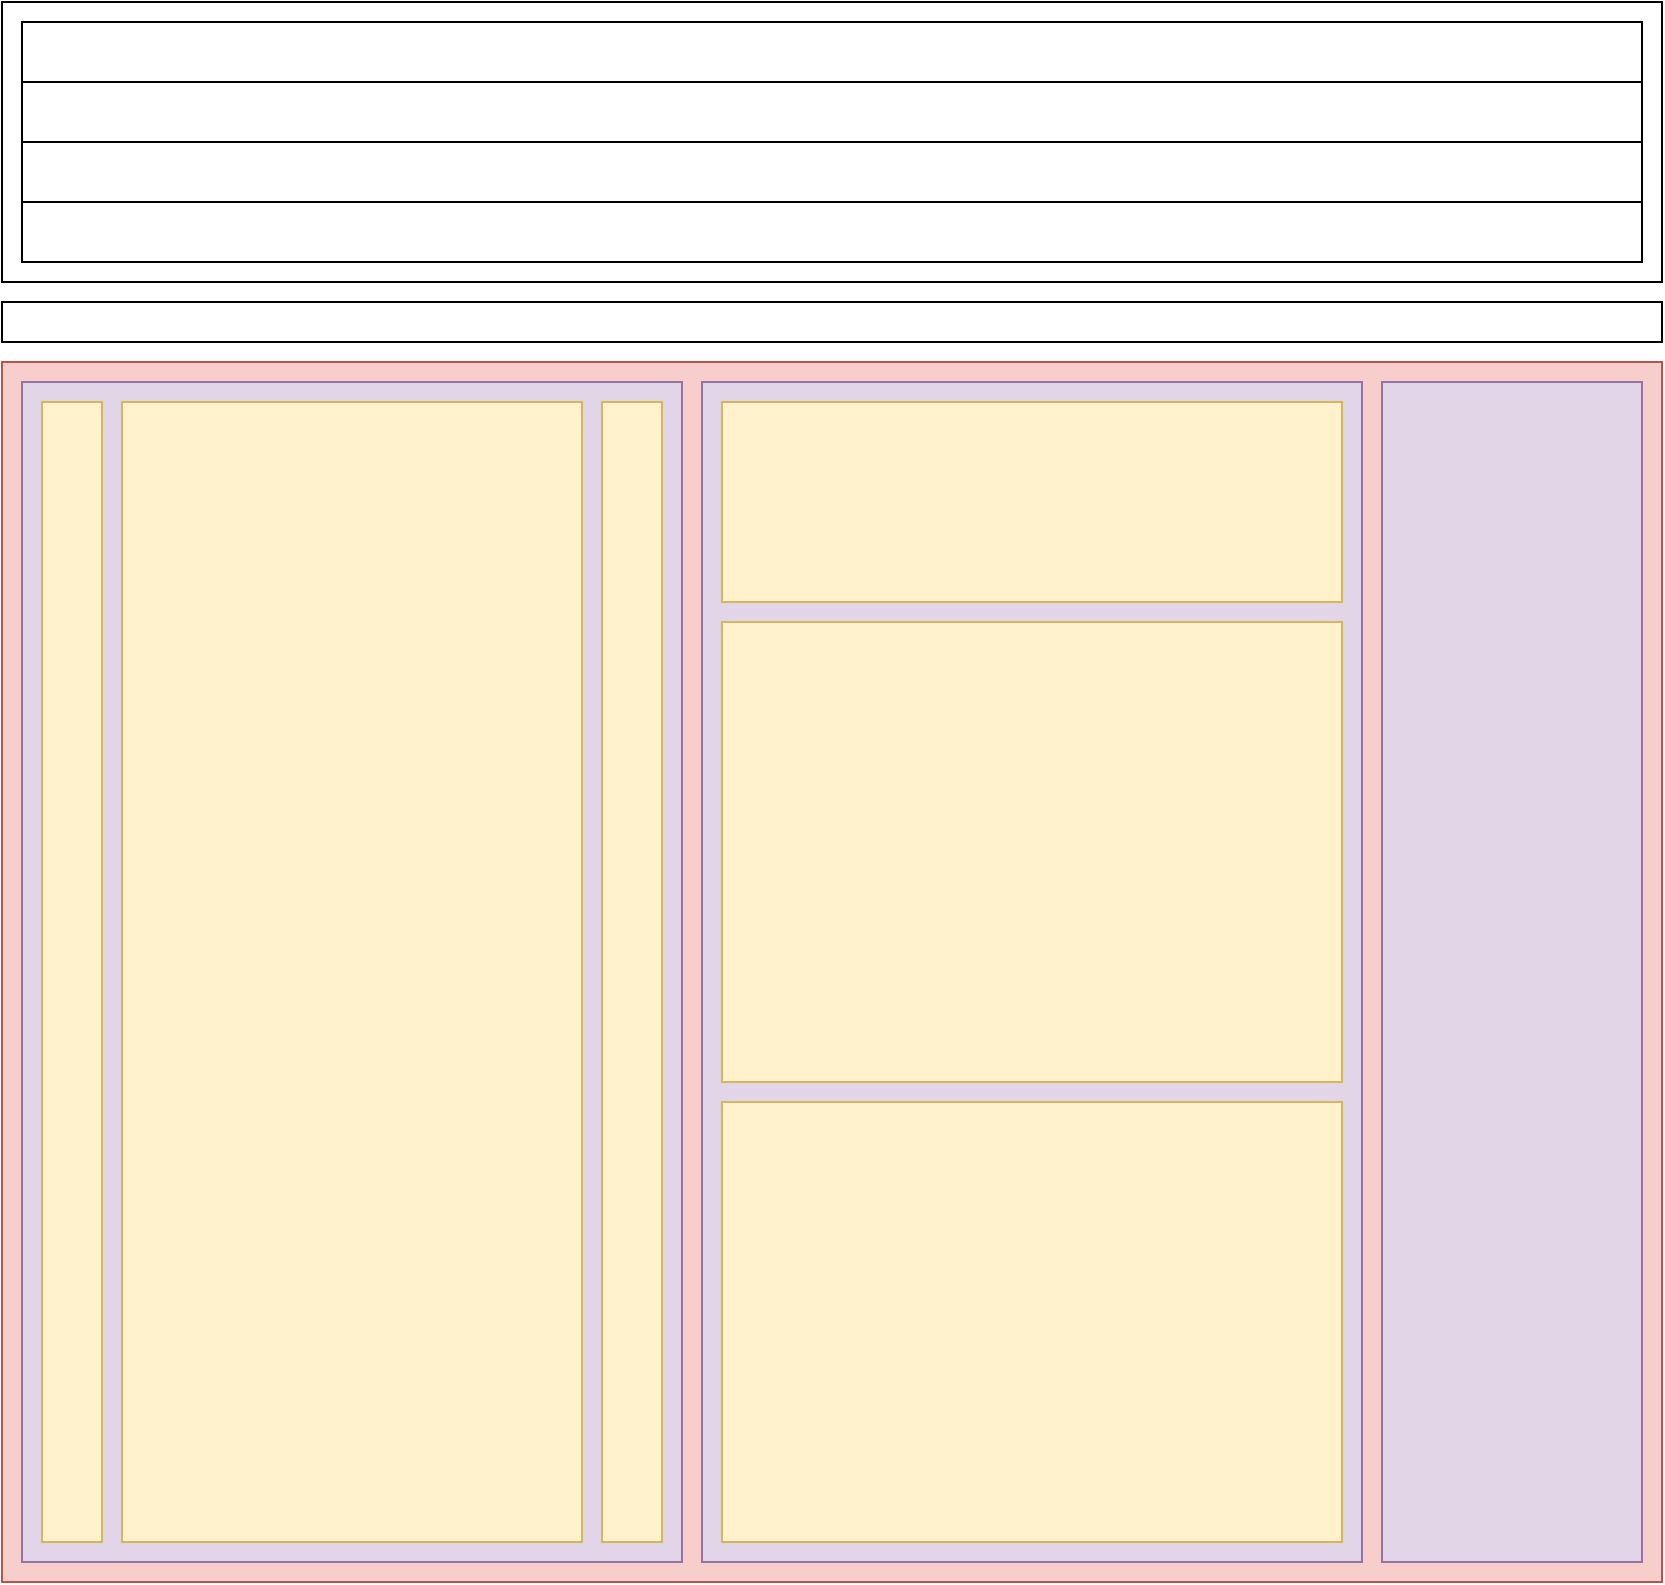 <mxfile version="20.8.4" type="github">
  <diagram id="KKff5m6-dpVFR8wdqusB" name="Page-1">
    <mxGraphModel dx="1434" dy="774" grid="1" gridSize="10" guides="1" tooltips="1" connect="1" arrows="1" fold="1" page="1" pageScale="1" pageWidth="850" pageHeight="1100" math="0" shadow="0">
      <root>
        <mxCell id="0" />
        <mxCell id="1" parent="0" />
        <mxCell id="0CxJfPneNwHeq2YsakVp-1" value="" style="rounded=0;whiteSpace=wrap;html=1;" vertex="1" parent="1">
          <mxGeometry x="10" y="10" width="830" height="140" as="geometry" />
        </mxCell>
        <mxCell id="0CxJfPneNwHeq2YsakVp-2" value="" style="rounded=0;whiteSpace=wrap;html=1;" vertex="1" parent="1">
          <mxGeometry x="20" y="20" width="810" height="30" as="geometry" />
        </mxCell>
        <mxCell id="0CxJfPneNwHeq2YsakVp-3" value="" style="rounded=0;whiteSpace=wrap;html=1;" vertex="1" parent="1">
          <mxGeometry x="20" y="50" width="810" height="30" as="geometry" />
        </mxCell>
        <mxCell id="0CxJfPneNwHeq2YsakVp-4" value="" style="rounded=0;whiteSpace=wrap;html=1;" vertex="1" parent="1">
          <mxGeometry x="20" y="80" width="810" height="30" as="geometry" />
        </mxCell>
        <mxCell id="0CxJfPneNwHeq2YsakVp-6" value="" style="rounded=0;whiteSpace=wrap;html=1;" vertex="1" parent="1">
          <mxGeometry x="20" y="110" width="810" height="30" as="geometry" />
        </mxCell>
        <mxCell id="0CxJfPneNwHeq2YsakVp-7" value="" style="rounded=0;whiteSpace=wrap;html=1;" vertex="1" parent="1">
          <mxGeometry x="10" y="160" width="830" height="20" as="geometry" />
        </mxCell>
        <mxCell id="0CxJfPneNwHeq2YsakVp-9" value="" style="rounded=0;whiteSpace=wrap;html=1;fillColor=#f8cecc;strokeColor=#b85450;" vertex="1" parent="1">
          <mxGeometry x="10" y="190" width="830" height="610" as="geometry" />
        </mxCell>
        <mxCell id="0CxJfPneNwHeq2YsakVp-10" value="" style="rounded=0;whiteSpace=wrap;html=1;fillColor=#e1d5e7;strokeColor=#9673a6;" vertex="1" parent="1">
          <mxGeometry x="20" y="200" width="330" height="590" as="geometry" />
        </mxCell>
        <mxCell id="0CxJfPneNwHeq2YsakVp-11" value="" style="rounded=0;whiteSpace=wrap;html=1;fillColor=#e1d5e7;strokeColor=#9673a6;" vertex="1" parent="1">
          <mxGeometry x="360" y="200" width="330" height="590" as="geometry" />
        </mxCell>
        <mxCell id="0CxJfPneNwHeq2YsakVp-12" value="" style="rounded=0;whiteSpace=wrap;html=1;fillColor=#e1d5e7;strokeColor=#9673a6;" vertex="1" parent="1">
          <mxGeometry x="700" y="200" width="130" height="590" as="geometry" />
        </mxCell>
        <mxCell id="0CxJfPneNwHeq2YsakVp-13" value="" style="rounded=0;whiteSpace=wrap;html=1;fillColor=#fff2cc;strokeColor=#d6b656;" vertex="1" parent="1">
          <mxGeometry x="30" y="210" width="30" height="570" as="geometry" />
        </mxCell>
        <mxCell id="0CxJfPneNwHeq2YsakVp-14" value="" style="rounded=0;whiteSpace=wrap;html=1;fillColor=#fff2cc;strokeColor=#d6b656;" vertex="1" parent="1">
          <mxGeometry x="310" y="210" width="30" height="570" as="geometry" />
        </mxCell>
        <mxCell id="0CxJfPneNwHeq2YsakVp-15" value="" style="rounded=0;whiteSpace=wrap;html=1;fillColor=#fff2cc;strokeColor=#d6b656;" vertex="1" parent="1">
          <mxGeometry x="70" y="210" width="230" height="570" as="geometry" />
        </mxCell>
        <mxCell id="0CxJfPneNwHeq2YsakVp-16" value="" style="rounded=0;whiteSpace=wrap;html=1;fillColor=#fff2cc;strokeColor=#d6b656;" vertex="1" parent="1">
          <mxGeometry x="370" y="210" width="310" height="100" as="geometry" />
        </mxCell>
        <mxCell id="0CxJfPneNwHeq2YsakVp-17" value="" style="rounded=0;whiteSpace=wrap;html=1;fillColor=#fff2cc;strokeColor=#d6b656;" vertex="1" parent="1">
          <mxGeometry x="370" y="320" width="310" height="230" as="geometry" />
        </mxCell>
        <mxCell id="0CxJfPneNwHeq2YsakVp-18" value="" style="rounded=0;whiteSpace=wrap;html=1;fillColor=#fff2cc;strokeColor=#d6b656;" vertex="1" parent="1">
          <mxGeometry x="370" y="560" width="310" height="220" as="geometry" />
        </mxCell>
      </root>
    </mxGraphModel>
  </diagram>
</mxfile>
